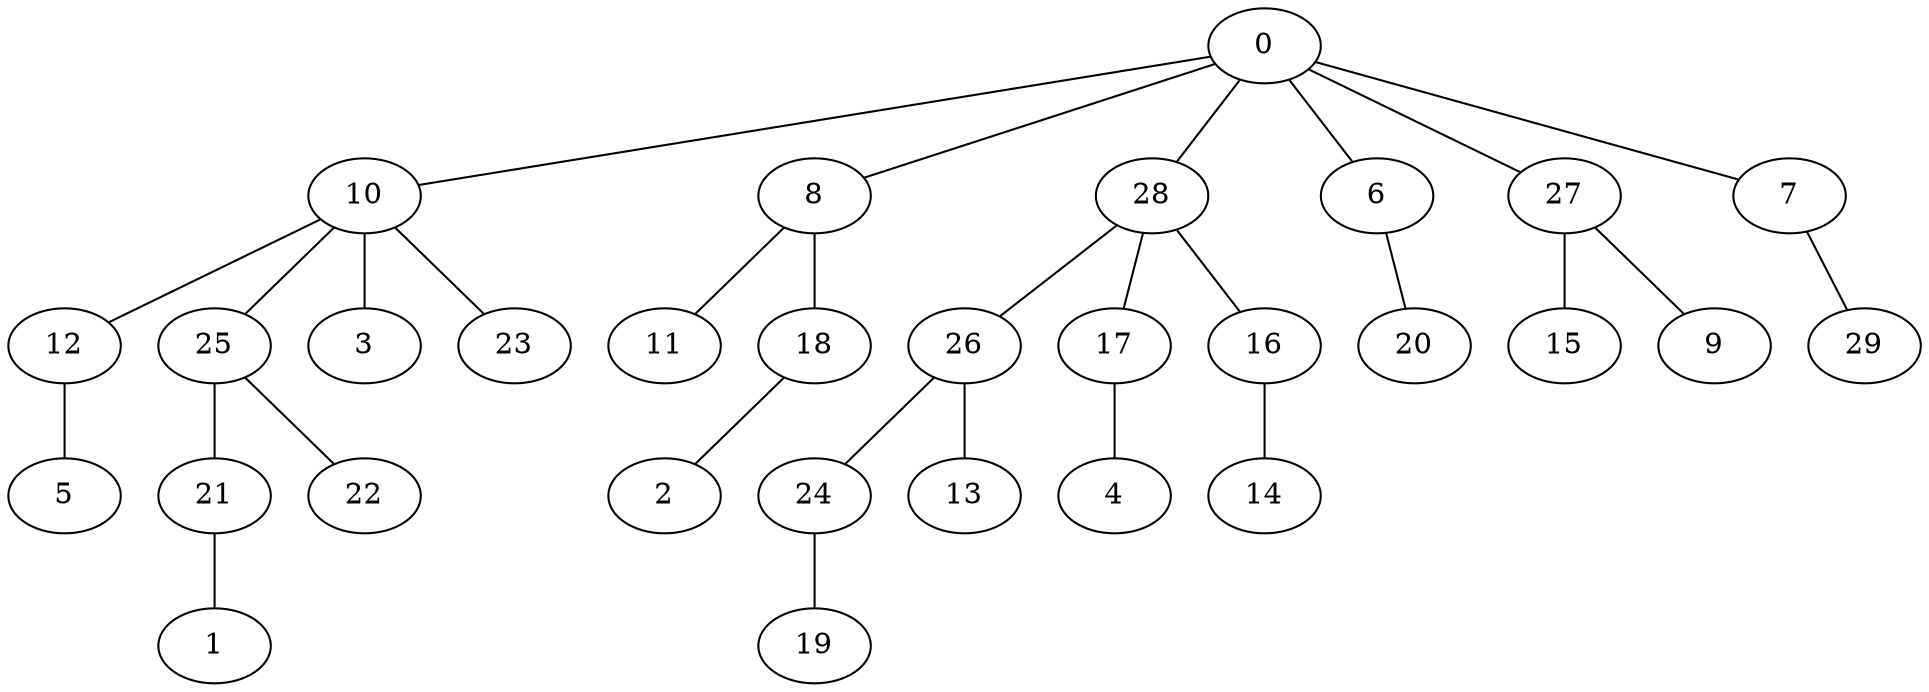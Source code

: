 graph {
0  [Label = "0 (0.00)"]
10  [Label = "10 (27.82)"]
8  [Label = "8 (30.22)"]
28  [Label = "28 (46.00)"]
12  [Label = "12 (49.00)"]
26  [Label = "26 (54.93)"]
25  [Label = "25 (55.22)"]
17  [Label = "17 (65.40)"]
11  [Label = "11 (66.77)"]
21  [Label = "21 (67.99)"]
6  [Label = "6 (68.01)"]
27  [Label = "27 (75.98)"]
20  [Label = "20 (79.03)"]
5  [Label = "5 (81.45)"]
24  [Label = "24 (81.99)"]
7  [Label = "7 (86.22)"]
16  [Label = "16 (86.50)"]
22  [Label = "22 (91.79)"]
15  [Label = "15 (96.20)"]
3  [Label = "3 (99.62)"]
29  [Label = "29 (100.59)"]
18  [Label = "18 (101.87)"]
9  [Label = "9 (103.76)"]
19  [Label = "19 (105.21)"]
4  [Label = "4 (111.83)"]
23  [Label = "23 (119.50)"]
2  [Label = "2 (126.09)"]
13  [Label = "13 (126.56)"]
1  [Label = "1 (135.98)"]
14  [Label = "14 (141.90)"]

0--10  [Label = "27.82"]
0--8  [Label = "30.22"]
0--28  [Label = "46.00"]
10--12  [Label = "21.18"]
28--26  [Label = "8.93"]
10--25  [Label = "27.40"]
28--17  [Label = "19.40"]
8--11  [Label = "36.55"]
25--21  [Label = "12.77"]
0--6  [Label = "68.01"]
0--27  [Label = "75.98"]
6--20  [Label = "11.02"]
12--5  [Label = "32.45"]
26--24  [Label = "27.05"]
0--7  [Label = "86.22"]
28--16  [Label = "40.50"]
25--22  [Label = "36.56"]
27--15  [Label = "20.22"]
10--3  [Label = "71.80"]
7--29  [Label = "14.37"]
8--18  [Label = "71.65"]
27--9  [Label = "27.78"]
24--19  [Label = "23.23"]
17--4  [Label = "46.43"]
10--23  [Label = "91.68"]
18--2  [Label = "24.21"]
26--13  [Label = "71.62"]
21--1  [Label = "67.99"]
16--14  [Label = "55.40"]
}
